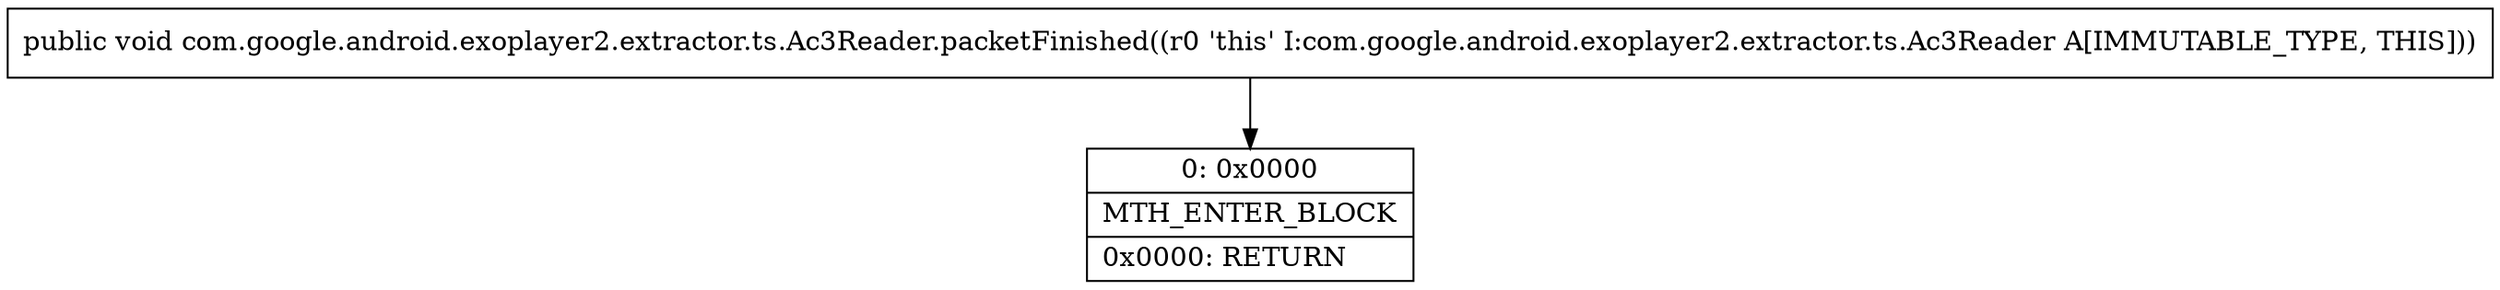 digraph "CFG forcom.google.android.exoplayer2.extractor.ts.Ac3Reader.packetFinished()V" {
Node_0 [shape=record,label="{0\:\ 0x0000|MTH_ENTER_BLOCK\l|0x0000: RETURN   \l}"];
MethodNode[shape=record,label="{public void com.google.android.exoplayer2.extractor.ts.Ac3Reader.packetFinished((r0 'this' I:com.google.android.exoplayer2.extractor.ts.Ac3Reader A[IMMUTABLE_TYPE, THIS])) }"];
MethodNode -> Node_0;
}

